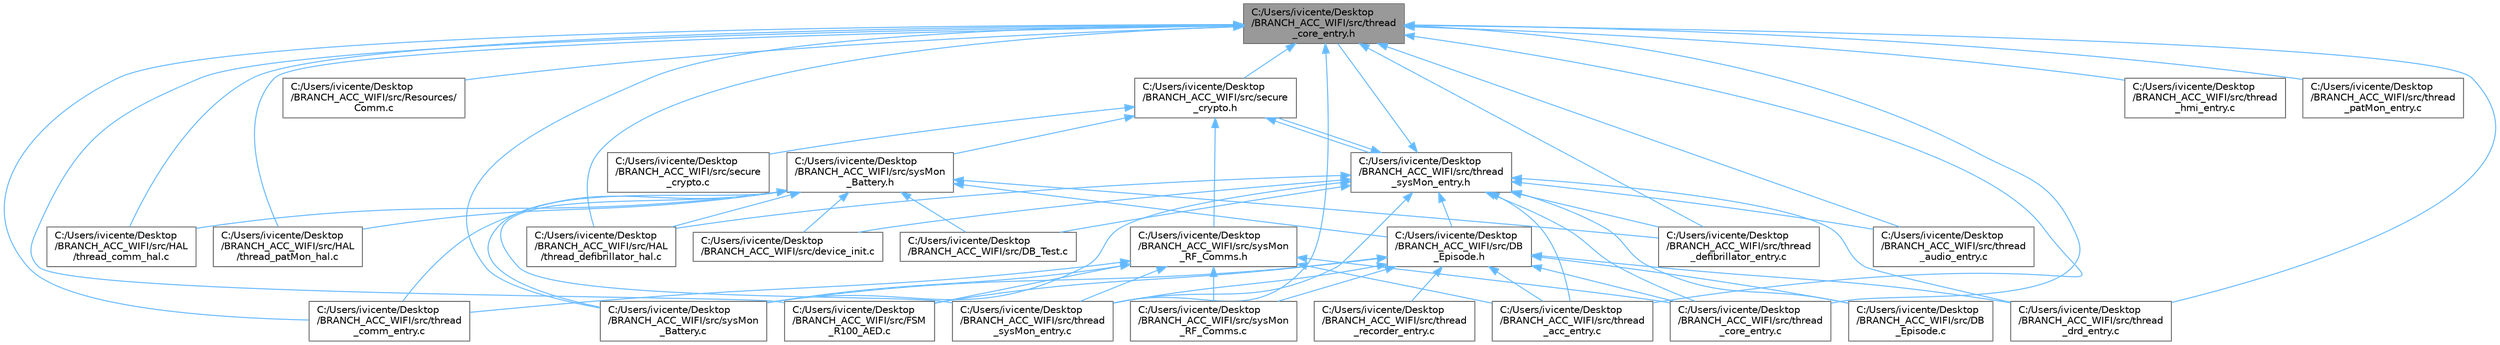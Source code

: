 digraph "C:/Users/ivicente/Desktop/BRANCH_ACC_WIFI/src/thread_core_entry.h"
{
 // LATEX_PDF_SIZE
  bgcolor="transparent";
  edge [fontname=Helvetica,fontsize=10,labelfontname=Helvetica,labelfontsize=10];
  node [fontname=Helvetica,fontsize=10,shape=box,height=0.2,width=0.4];
  Node1 [id="Node000001",label="C:/Users/ivicente/Desktop\l/BRANCH_ACC_WIFI/src/thread\l_core_entry.h",height=0.2,width=0.4,color="gray40", fillcolor="grey60", style="filled", fontcolor="black",tooltip="Header with functions related to the core service."];
  Node1 -> Node2 [id="edge1_Node000001_Node000002",dir="back",color="steelblue1",style="solid",tooltip=" "];
  Node2 [id="Node000002",label="C:/Users/ivicente/Desktop\l/BRANCH_ACC_WIFI/src/FSM\l_R100_AED.c",height=0.2,width=0.4,color="grey40", fillcolor="white", style="filled",URL="$a00023.html",tooltip=" "];
  Node1 -> Node3 [id="edge2_Node000001_Node000003",dir="back",color="steelblue1",style="solid",tooltip=" "];
  Node3 [id="Node000003",label="C:/Users/ivicente/Desktop\l/BRANCH_ACC_WIFI/src/HAL\l/thread_comm_hal.c",height=0.2,width=0.4,color="grey40", fillcolor="white", style="filled",URL="$a00188.html",tooltip="HAL for Comm Thread."];
  Node1 -> Node4 [id="edge3_Node000001_Node000004",dir="back",color="steelblue1",style="solid",tooltip=" "];
  Node4 [id="Node000004",label="C:/Users/ivicente/Desktop\l/BRANCH_ACC_WIFI/src/HAL\l/thread_defibrillator_hal.c",height=0.2,width=0.4,color="grey40", fillcolor="white", style="filled",URL="$a00200.html",tooltip=" "];
  Node1 -> Node5 [id="edge4_Node000001_Node000005",dir="back",color="steelblue1",style="solid",tooltip=" "];
  Node5 [id="Node000005",label="C:/Users/ivicente/Desktop\l/BRANCH_ACC_WIFI/src/HAL\l/thread_patMon_hal.c",height=0.2,width=0.4,color="grey40", fillcolor="white", style="filled",URL="$a00218.html",tooltip=" "];
  Node1 -> Node6 [id="edge5_Node000001_Node000006",dir="back",color="steelblue1",style="solid",tooltip=" "];
  Node6 [id="Node000006",label="C:/Users/ivicente/Desktop\l/BRANCH_ACC_WIFI/src/Resources/\lComm.c",height=0.2,width=0.4,color="grey40", fillcolor="white", style="filled",URL="$a00236.html",tooltip=" "];
  Node1 -> Node7 [id="edge6_Node000001_Node000007",dir="back",color="steelblue1",style="solid",tooltip=" "];
  Node7 [id="Node000007",label="C:/Users/ivicente/Desktop\l/BRANCH_ACC_WIFI/src/secure\l_crypto.h",height=0.2,width=0.4,color="grey40", fillcolor="white", style="filled",URL="$a00050.html",tooltip="NetX secure for check certificates."];
  Node7 -> Node8 [id="edge7_Node000007_Node000008",dir="back",color="steelblue1",style="solid",tooltip=" "];
  Node8 [id="Node000008",label="C:/Users/ivicente/Desktop\l/BRANCH_ACC_WIFI/src/secure\l_crypto.c",height=0.2,width=0.4,color="grey40", fillcolor="white", style="filled",URL="$a00047.html",tooltip="NetX secure for check certificates. To use these functions you must first call nx_init()."];
  Node7 -> Node9 [id="edge8_Node000007_Node000009",dir="back",color="steelblue1",style="solid",tooltip=" "];
  Node9 [id="Node000009",label="C:/Users/ivicente/Desktop\l/BRANCH_ACC_WIFI/src/sysMon\l_Battery.h",height=0.2,width=0.4,color="grey40", fillcolor="white", style="filled",URL="$a00056.html",tooltip="Header with functions related to the battery services."];
  Node9 -> Node10 [id="edge9_Node000009_Node000010",dir="back",color="steelblue1",style="solid",tooltip=" "];
  Node10 [id="Node000010",label="C:/Users/ivicente/Desktop\l/BRANCH_ACC_WIFI/src/DB\l_Episode.h",height=0.2,width=0.4,color="grey40", fillcolor="white", style="filled",URL="$a00005.html",tooltip="Episode header file."];
  Node10 -> Node11 [id="edge10_Node000010_Node000011",dir="back",color="steelblue1",style="solid",tooltip=" "];
  Node11 [id="Node000011",label="C:/Users/ivicente/Desktop\l/BRANCH_ACC_WIFI/src/DB\l_Episode.c",height=0.2,width=0.4,color="grey40", fillcolor="white", style="filled",URL="$a00002.html",tooltip=" "];
  Node10 -> Node2 [id="edge11_Node000010_Node000002",dir="back",color="steelblue1",style="solid",tooltip=" "];
  Node10 -> Node12 [id="edge12_Node000010_Node000012",dir="back",color="steelblue1",style="solid",tooltip=" "];
  Node12 [id="Node000012",label="C:/Users/ivicente/Desktop\l/BRANCH_ACC_WIFI/src/sysMon\l_Battery.c",height=0.2,width=0.4,color="grey40", fillcolor="white", style="filled",URL="$a00053.html",tooltip="Battery functions executed in the context of the SysMon thread."];
  Node10 -> Node13 [id="edge13_Node000010_Node000013",dir="back",color="steelblue1",style="solid",tooltip=" "];
  Node13 [id="Node000013",label="C:/Users/ivicente/Desktop\l/BRANCH_ACC_WIFI/src/sysMon\l_RF_Comms.c",height=0.2,width=0.4,color="grey40", fillcolor="white", style="filled",URL="$a00059.html",tooltip="RF communications executed in the context of the SysMon thread."];
  Node10 -> Node14 [id="edge14_Node000010_Node000014",dir="back",color="steelblue1",style="solid",tooltip=" "];
  Node14 [id="Node000014",label="C:/Users/ivicente/Desktop\l/BRANCH_ACC_WIFI/src/thread\l_acc_entry.c",height=0.2,width=0.4,color="grey40", fillcolor="white", style="filled",URL="$a00065.html",tooltip=" "];
  Node10 -> Node15 [id="edge15_Node000010_Node000015",dir="back",color="steelblue1",style="solid",tooltip=" "];
  Node15 [id="Node000015",label="C:/Users/ivicente/Desktop\l/BRANCH_ACC_WIFI/src/thread\l_core_entry.c",height=0.2,width=0.4,color="grey40", fillcolor="white", style="filled",URL="$a00086.html",tooltip=" "];
  Node10 -> Node16 [id="edge16_Node000010_Node000016",dir="back",color="steelblue1",style="solid",tooltip=" "];
  Node16 [id="Node000016",label="C:/Users/ivicente/Desktop\l/BRANCH_ACC_WIFI/src/thread\l_drd_entry.c",height=0.2,width=0.4,color="grey40", fillcolor="white", style="filled",URL="$a00098.html",tooltip=" "];
  Node10 -> Node17 [id="edge17_Node000010_Node000017",dir="back",color="steelblue1",style="solid",tooltip=" "];
  Node17 [id="Node000017",label="C:/Users/ivicente/Desktop\l/BRANCH_ACC_WIFI/src/thread\l_recorder_entry.c",height=0.2,width=0.4,color="grey40", fillcolor="white", style="filled",URL="$a00122.html",tooltip=" "];
  Node10 -> Node18 [id="edge18_Node000010_Node000018",dir="back",color="steelblue1",style="solid",tooltip=" "];
  Node18 [id="Node000018",label="C:/Users/ivicente/Desktop\l/BRANCH_ACC_WIFI/src/thread\l_sysMon_entry.c",height=0.2,width=0.4,color="grey40", fillcolor="white", style="filled",URL="$a00128.html",tooltip=" "];
  Node9 -> Node19 [id="edge19_Node000009_Node000019",dir="back",color="steelblue1",style="solid",tooltip=" "];
  Node19 [id="Node000019",label="C:/Users/ivicente/Desktop\l/BRANCH_ACC_WIFI/src/DB_Test.c",height=0.2,width=0.4,color="grey40", fillcolor="white", style="filled",URL="$a00008.html",tooltip=" "];
  Node9 -> Node3 [id="edge20_Node000009_Node000003",dir="back",color="steelblue1",style="solid",tooltip=" "];
  Node9 -> Node4 [id="edge21_Node000009_Node000004",dir="back",color="steelblue1",style="solid",tooltip=" "];
  Node9 -> Node5 [id="edge22_Node000009_Node000005",dir="back",color="steelblue1",style="solid",tooltip=" "];
  Node9 -> Node20 [id="edge23_Node000009_Node000020",dir="back",color="steelblue1",style="solid",tooltip=" "];
  Node20 [id="Node000020",label="C:/Users/ivicente/Desktop\l/BRANCH_ACC_WIFI/src/device_init.c",height=0.2,width=0.4,color="grey40", fillcolor="white", style="filled",URL="$a00014.html",tooltip=" "];
  Node9 -> Node12 [id="edge24_Node000009_Node000012",dir="back",color="steelblue1",style="solid",tooltip=" "];
  Node9 -> Node21 [id="edge25_Node000009_Node000021",dir="back",color="steelblue1",style="solid",tooltip=" "];
  Node21 [id="Node000021",label="C:/Users/ivicente/Desktop\l/BRANCH_ACC_WIFI/src/thread\l_comm_entry.c",height=0.2,width=0.4,color="grey40", fillcolor="white", style="filled",URL="$a00080.html",tooltip="Comm Thread."];
  Node9 -> Node22 [id="edge26_Node000009_Node000022",dir="back",color="steelblue1",style="solid",tooltip=" "];
  Node22 [id="Node000022",label="C:/Users/ivicente/Desktop\l/BRANCH_ACC_WIFI/src/thread\l_defibrillator_entry.c",height=0.2,width=0.4,color="grey40", fillcolor="white", style="filled",URL="$a00092.html",tooltip=" "];
  Node9 -> Node18 [id="edge27_Node000009_Node000018",dir="back",color="steelblue1",style="solid",tooltip=" "];
  Node7 -> Node23 [id="edge28_Node000007_Node000023",dir="back",color="steelblue1",style="solid",tooltip=" "];
  Node23 [id="Node000023",label="C:/Users/ivicente/Desktop\l/BRANCH_ACC_WIFI/src/sysMon\l_RF_Comms.h",height=0.2,width=0.4,color="grey40", fillcolor="white", style="filled",URL="$a00062.html",tooltip="Header with functions related to the RF comms services."];
  Node23 -> Node2 [id="edge29_Node000023_Node000002",dir="back",color="steelblue1",style="solid",tooltip=" "];
  Node23 -> Node12 [id="edge30_Node000023_Node000012",dir="back",color="steelblue1",style="solid",tooltip=" "];
  Node23 -> Node13 [id="edge31_Node000023_Node000013",dir="back",color="steelblue1",style="solid",tooltip=" "];
  Node23 -> Node14 [id="edge32_Node000023_Node000014",dir="back",color="steelblue1",style="solid",tooltip=" "];
  Node23 -> Node21 [id="edge33_Node000023_Node000021",dir="back",color="steelblue1",style="solid",tooltip=" "];
  Node23 -> Node15 [id="edge34_Node000023_Node000015",dir="back",color="steelblue1",style="solid",tooltip=" "];
  Node23 -> Node18 [id="edge35_Node000023_Node000018",dir="back",color="steelblue1",style="solid",tooltip=" "];
  Node7 -> Node24 [id="edge36_Node000007_Node000024",dir="back",color="steelblue1",style="solid",tooltip=" "];
  Node24 [id="Node000024",label="C:/Users/ivicente/Desktop\l/BRANCH_ACC_WIFI/src/thread\l_sysMon_entry.h",height=0.2,width=0.4,color="grey40", fillcolor="white", style="filled",URL="$a00131.html",tooltip="Header with functions related to the system monitor service."];
  Node24 -> Node11 [id="edge37_Node000024_Node000011",dir="back",color="steelblue1",style="solid",tooltip=" "];
  Node24 -> Node10 [id="edge38_Node000024_Node000010",dir="back",color="steelblue1",style="solid",tooltip=" "];
  Node24 -> Node19 [id="edge39_Node000024_Node000019",dir="back",color="steelblue1",style="solid",tooltip=" "];
  Node24 -> Node4 [id="edge40_Node000024_Node000004",dir="back",color="steelblue1",style="solid",tooltip=" "];
  Node24 -> Node20 [id="edge41_Node000024_Node000020",dir="back",color="steelblue1",style="solid",tooltip=" "];
  Node24 -> Node7 [id="edge42_Node000024_Node000007",dir="back",color="steelblue1",style="solid",tooltip=" "];
  Node24 -> Node12 [id="edge43_Node000024_Node000012",dir="back",color="steelblue1",style="solid",tooltip=" "];
  Node24 -> Node14 [id="edge44_Node000024_Node000014",dir="back",color="steelblue1",style="solid",tooltip=" "];
  Node24 -> Node25 [id="edge45_Node000024_Node000025",dir="back",color="steelblue1",style="solid",tooltip=" "];
  Node25 [id="Node000025",label="C:/Users/ivicente/Desktop\l/BRANCH_ACC_WIFI/src/thread\l_audio_entry.c",height=0.2,width=0.4,color="grey40", fillcolor="white", style="filled",URL="$a00074.html",tooltip=" "];
  Node24 -> Node15 [id="edge46_Node000024_Node000015",dir="back",color="steelblue1",style="solid",tooltip=" "];
  Node24 -> Node1 [id="edge47_Node000024_Node000001",dir="back",color="steelblue1",style="solid",tooltip=" "];
  Node24 -> Node22 [id="edge48_Node000024_Node000022",dir="back",color="steelblue1",style="solid",tooltip=" "];
  Node24 -> Node16 [id="edge49_Node000024_Node000016",dir="back",color="steelblue1",style="solid",tooltip=" "];
  Node24 -> Node18 [id="edge50_Node000024_Node000018",dir="back",color="steelblue1",style="solid",tooltip=" "];
  Node1 -> Node12 [id="edge51_Node000001_Node000012",dir="back",color="steelblue1",style="solid",tooltip=" "];
  Node1 -> Node14 [id="edge52_Node000001_Node000014",dir="back",color="steelblue1",style="solid",tooltip=" "];
  Node1 -> Node25 [id="edge53_Node000001_Node000025",dir="back",color="steelblue1",style="solid",tooltip=" "];
  Node1 -> Node21 [id="edge54_Node000001_Node000021",dir="back",color="steelblue1",style="solid",tooltip=" "];
  Node1 -> Node15 [id="edge55_Node000001_Node000015",dir="back",color="steelblue1",style="solid",tooltip=" "];
  Node1 -> Node22 [id="edge56_Node000001_Node000022",dir="back",color="steelblue1",style="solid",tooltip=" "];
  Node1 -> Node16 [id="edge57_Node000001_Node000016",dir="back",color="steelblue1",style="solid",tooltip=" "];
  Node1 -> Node26 [id="edge58_Node000001_Node000026",dir="back",color="steelblue1",style="solid",tooltip=" "];
  Node26 [id="Node000026",label="C:/Users/ivicente/Desktop\l/BRANCH_ACC_WIFI/src/thread\l_hmi_entry.c",height=0.2,width=0.4,color="grey40", fillcolor="white", style="filled",URL="$a00110.html",tooltip=" "];
  Node1 -> Node27 [id="edge59_Node000001_Node000027",dir="back",color="steelblue1",style="solid",tooltip=" "];
  Node27 [id="Node000027",label="C:/Users/ivicente/Desktop\l/BRANCH_ACC_WIFI/src/thread\l_patMon_entry.c",height=0.2,width=0.4,color="grey40", fillcolor="white", style="filled",URL="$a00116.html",tooltip=" "];
  Node1 -> Node18 [id="edge60_Node000001_Node000018",dir="back",color="steelblue1",style="solid",tooltip=" "];
}
